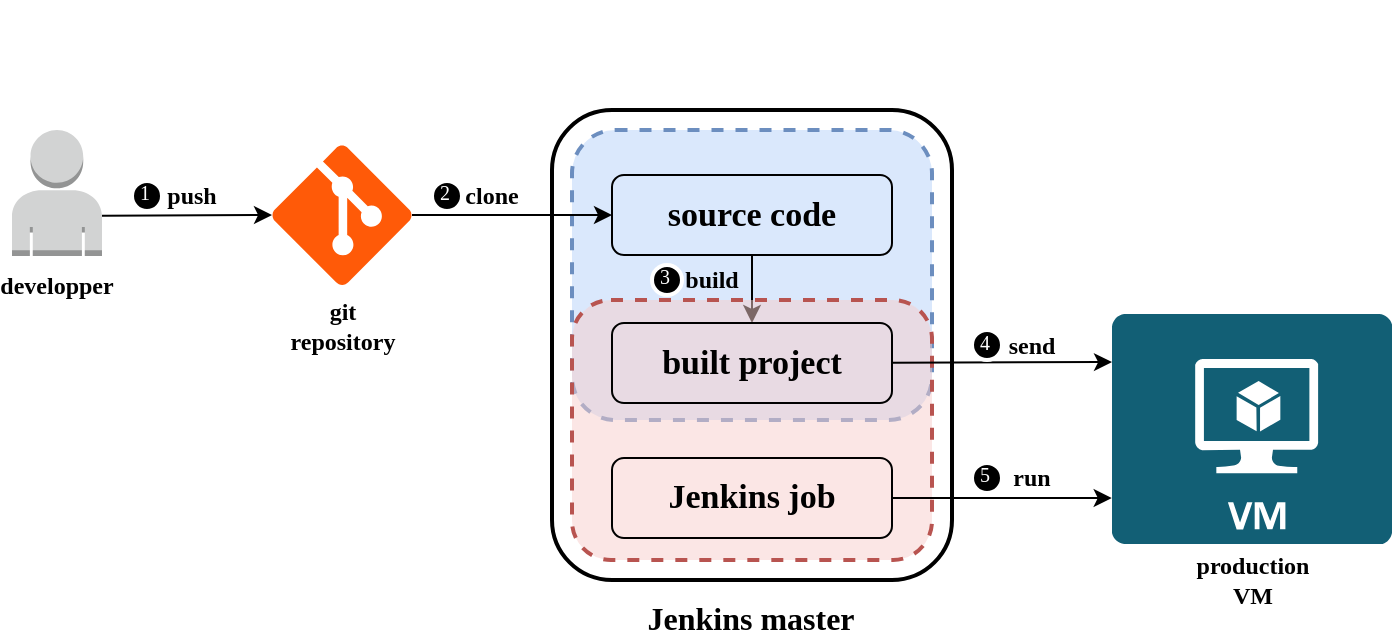 <mxfile version="13.6.5" type="github">
  <diagram id="d6mMUUTLgo8zF5sFDHfQ" name="Page-1">
    <mxGraphModel dx="716" dy="378" grid="1" gridSize="10" guides="1" tooltips="1" connect="1" arrows="1" fold="1" page="1" pageScale="1" pageWidth="1100" pageHeight="850" math="0" shadow="0" extFonts="Old Standard TT^https://fonts.googleapis.com/css?family=Old+Standard+TT">
      <root>
        <mxCell id="0" />
        <mxCell id="1" parent="0" />
        <mxCell id="qdngjhdqyZibX6NcExob-2" value="" style="outlineConnect=0;dashed=0;verticalLabelPosition=bottom;verticalAlign=top;align=center;html=1;shape=mxgraph.aws3.user;fillColor=#D2D3D3;gradientColor=none;shadow=0;" vertex="1" parent="1">
          <mxGeometry x="320" y="175" width="45" height="63" as="geometry" />
        </mxCell>
        <mxCell id="qdngjhdqyZibX6NcExob-7" value="" style="rounded=1;whiteSpace=wrap;html=1;shadow=0;fillColor=none;strokeWidth=2;" vertex="1" parent="1">
          <mxGeometry x="590" y="165" width="200" height="235" as="geometry" />
        </mxCell>
        <mxCell id="qdngjhdqyZibX6NcExob-8" value="" style="rounded=1;whiteSpace=wrap;html=1;shadow=0;fillColor=#dae8fc;strokeWidth=2;dashed=1;strokeColor=#6c8ebf;fillOpacity=100;" vertex="1" parent="1">
          <mxGeometry x="600" y="175" width="180" height="145" as="geometry" />
        </mxCell>
        <mxCell id="qdngjhdqyZibX6NcExob-9" value="" style="rounded=1;whiteSpace=wrap;html=1;shadow=0;strokeWidth=1;fillColor=none;" vertex="1" parent="1">
          <mxGeometry x="620" y="197.5" width="140" height="40" as="geometry" />
        </mxCell>
        <mxCell id="qdngjhdqyZibX6NcExob-11" value="" style="endArrow=classic;html=1;exitX=0.5;exitY=1;exitDx=0;exitDy=0;" edge="1" parent="1" source="qdngjhdqyZibX6NcExob-9" target="qdngjhdqyZibX6NcExob-17">
          <mxGeometry width="50" height="50" relative="1" as="geometry">
            <mxPoint x="420" y="430" as="sourcePoint" />
            <mxPoint x="690" y="280" as="targetPoint" />
          </mxGeometry>
        </mxCell>
        <mxCell id="qdngjhdqyZibX6NcExob-13" value="" style="verticalLabelPosition=bottom;html=1;verticalAlign=top;align=center;strokeColor=none;shape=mxgraph.azure.virtual_machine;rounded=1;shadow=0;fillColor=#125F75;" vertex="1" parent="1">
          <mxGeometry x="870" y="267" width="140" height="115" as="geometry" />
        </mxCell>
        <mxCell id="qdngjhdqyZibX6NcExob-16" value="" style="rounded=1;whiteSpace=wrap;html=1;shadow=0;fillColor=#f8cecc;strokeWidth=2;dashed=1;strokeColor=#b85450;fillOpacity=50;" vertex="1" parent="1">
          <mxGeometry x="600" y="260" width="180" height="130" as="geometry" />
        </mxCell>
        <mxCell id="qdngjhdqyZibX6NcExob-17" value="" style="rounded=1;whiteSpace=wrap;html=1;shadow=0;strokeWidth=1;fillColor=none;" vertex="1" parent="1">
          <mxGeometry x="620" y="271.5" width="140" height="40" as="geometry" />
        </mxCell>
        <mxCell id="qdngjhdqyZibX6NcExob-18" value="" style="rounded=1;whiteSpace=wrap;html=1;shadow=0;strokeWidth=1;fillColor=none;" vertex="1" parent="1">
          <mxGeometry x="620" y="339" width="140" height="40" as="geometry" />
        </mxCell>
        <mxCell id="qdngjhdqyZibX6NcExob-20" value="" style="endArrow=classic;html=1;entryX=0;entryY=0.209;entryDx=0;entryDy=0;entryPerimeter=0;" edge="1" parent="1" source="qdngjhdqyZibX6NcExob-17">
          <mxGeometry width="50" height="50" relative="1" as="geometry">
            <mxPoint x="430" y="409" as="sourcePoint" />
            <mxPoint x="870" y="291.035" as="targetPoint" />
          </mxGeometry>
        </mxCell>
        <mxCell id="qdngjhdqyZibX6NcExob-21" value="" style="endArrow=classic;html=1;exitX=1;exitY=0.5;exitDx=0;exitDy=0;entryX=-0.001;entryY=0.713;entryDx=0;entryDy=0;entryPerimeter=0;" edge="1" parent="1" source="qdngjhdqyZibX6NcExob-18">
          <mxGeometry width="50" height="50" relative="1" as="geometry">
            <mxPoint x="770.0" y="311.5" as="sourcePoint" />
            <mxPoint x="869.86" y="358.995" as="targetPoint" />
          </mxGeometry>
        </mxCell>
        <mxCell id="qdngjhdqyZibX6NcExob-22" value="" style="endArrow=classic;html=1;entryX=0;entryY=0.5;entryDx=0;entryDy=0;exitX=1;exitY=0.5;exitDx=0;exitDy=0;exitPerimeter=0;" edge="1" parent="1" source="qdngjhdqyZibX6NcExob-36" target="qdngjhdqyZibX6NcExob-9">
          <mxGeometry width="50" height="50" relative="1" as="geometry">
            <mxPoint x="518" y="217.5" as="sourcePoint" />
            <mxPoint x="550" y="270" as="targetPoint" />
          </mxGeometry>
        </mxCell>
        <mxCell id="qdngjhdqyZibX6NcExob-23" value="" style="endArrow=classic;html=1;entryX=0;entryY=0.5;entryDx=0;entryDy=0;exitX=1;exitY=0.68;exitDx=0;exitDy=0;exitPerimeter=0;metaEdit=0;sketch=0;shadow=0;labelBorderColor=none;entryPerimeter=0;" edge="1" parent="1" source="qdngjhdqyZibX6NcExob-2" target="qdngjhdqyZibX6NcExob-36">
          <mxGeometry width="50" height="50" relative="1" as="geometry">
            <mxPoint x="370" y="218" as="sourcePoint" />
            <mxPoint x="450" y="217.5" as="targetPoint" />
          </mxGeometry>
        </mxCell>
        <mxCell id="qdngjhdqyZibX6NcExob-24" value="&lt;font face=&quot;Old Standard TT&quot;&gt;push&lt;/font&gt;" style="text;html=1;strokeColor=none;fillColor=none;align=center;verticalAlign=middle;whiteSpace=wrap;rounded=0;shadow=0;fontStyle=1" vertex="1" parent="1">
          <mxGeometry x="390" y="198" width="40" height="20" as="geometry" />
        </mxCell>
        <mxCell id="qdngjhdqyZibX6NcExob-25" value="&lt;div style=&quot;text-align: justify&quot;&gt;&lt;span style=&quot;font-family: &amp;quot;old standard tt&amp;quot;&quot;&gt;&lt;font style=&quot;font-size: 10px&quot;&gt;1&lt;/font&gt;&lt;/span&gt;&lt;/div&gt;" style="ellipse;whiteSpace=wrap;html=1;aspect=fixed;strokeWidth=2;fontFamily=Tahoma;spacingBottom=4;spacingRight=2;rounded=1;shadow=0;align=center;strokeColor=#FFFFFF;fillColor=#000000;fontColor=#FFFFFF;" vertex="1" parent="1">
          <mxGeometry x="380" y="200.5" width="15" height="15" as="geometry" />
        </mxCell>
        <mxCell id="qdngjhdqyZibX6NcExob-27" value="&lt;font face=&quot;Old Standard TT&quot;&gt;clone&lt;/font&gt;" style="text;html=1;strokeColor=none;fillColor=none;align=center;verticalAlign=middle;whiteSpace=wrap;rounded=0;shadow=0;fontStyle=1" vertex="1" parent="1">
          <mxGeometry x="540" y="198" width="40" height="20" as="geometry" />
        </mxCell>
        <mxCell id="qdngjhdqyZibX6NcExob-28" value="&lt;div style=&quot;text-align: justify&quot;&gt;&lt;span style=&quot;font-family: &amp;#34;old standard tt&amp;#34;&quot;&gt;&lt;font style=&quot;font-size: 10px&quot;&gt;2&lt;/font&gt;&lt;/span&gt;&lt;/div&gt;" style="ellipse;whiteSpace=wrap;html=1;aspect=fixed;strokeWidth=2;fontFamily=Tahoma;spacingBottom=4;spacingRight=2;rounded=1;shadow=0;align=center;strokeColor=#FFFFFF;fillColor=#000000;fontColor=#FFFFFF;" vertex="1" parent="1">
          <mxGeometry x="530" y="200.5" width="15" height="15" as="geometry" />
        </mxCell>
        <mxCell id="qdngjhdqyZibX6NcExob-29" value="&lt;font face=&quot;Old Standard TT&quot;&gt;build&lt;/font&gt;" style="text;html=1;strokeColor=none;fillColor=none;align=center;verticalAlign=middle;whiteSpace=wrap;rounded=0;shadow=0;fontStyle=1" vertex="1" parent="1">
          <mxGeometry x="650" y="240" width="40" height="20" as="geometry" />
        </mxCell>
        <mxCell id="qdngjhdqyZibX6NcExob-30" value="&lt;div style=&quot;text-align: justify&quot;&gt;&lt;span style=&quot;font-family: &amp;#34;old standard tt&amp;#34;&quot;&gt;&lt;font style=&quot;font-size: 10px&quot;&gt;3&lt;/font&gt;&lt;/span&gt;&lt;/div&gt;" style="ellipse;whiteSpace=wrap;html=1;aspect=fixed;strokeWidth=2;fontFamily=Tahoma;spacingBottom=4;spacingRight=2;rounded=1;shadow=0;align=center;strokeColor=#FFFFFF;fillColor=#000000;fontColor=#FFFFFF;" vertex="1" parent="1">
          <mxGeometry x="640" y="242.5" width="15" height="15" as="geometry" />
        </mxCell>
        <mxCell id="qdngjhdqyZibX6NcExob-31" value="&lt;font face=&quot;Old Standard TT&quot;&gt;send&lt;/font&gt;" style="text;html=1;strokeColor=none;fillColor=none;align=center;verticalAlign=middle;whiteSpace=wrap;rounded=0;shadow=0;fontStyle=1" vertex="1" parent="1">
          <mxGeometry x="810" y="272.5" width="40" height="20" as="geometry" />
        </mxCell>
        <mxCell id="qdngjhdqyZibX6NcExob-32" value="&lt;div style=&quot;text-align: justify&quot;&gt;&lt;span style=&quot;font-family: &amp;#34;old standard tt&amp;#34;&quot;&gt;&lt;font style=&quot;font-size: 10px&quot;&gt;4&lt;/font&gt;&lt;/span&gt;&lt;/div&gt;" style="ellipse;whiteSpace=wrap;html=1;aspect=fixed;strokeWidth=2;fontFamily=Tahoma;spacingBottom=4;spacingRight=2;rounded=1;shadow=0;align=center;strokeColor=#FFFFFF;fillColor=#000000;fontColor=#FFFFFF;" vertex="1" parent="1">
          <mxGeometry x="800" y="275" width="15" height="15" as="geometry" />
        </mxCell>
        <mxCell id="qdngjhdqyZibX6NcExob-33" value="&lt;font face=&quot;Old Standard TT&quot;&gt;run&lt;/font&gt;" style="text;html=1;strokeColor=none;fillColor=none;align=center;verticalAlign=middle;whiteSpace=wrap;rounded=0;shadow=0;fontStyle=1" vertex="1" parent="1">
          <mxGeometry x="810" y="339" width="40" height="20" as="geometry" />
        </mxCell>
        <mxCell id="qdngjhdqyZibX6NcExob-34" value="&lt;div style=&quot;text-align: justify&quot;&gt;&lt;span style=&quot;font-family: &amp;#34;old standard tt&amp;#34;&quot;&gt;&lt;font style=&quot;font-size: 10px&quot;&gt;5&lt;/font&gt;&lt;/span&gt;&lt;/div&gt;" style="ellipse;whiteSpace=wrap;html=1;aspect=fixed;strokeWidth=2;fontFamily=Tahoma;spacingBottom=4;spacingRight=2;rounded=1;shadow=0;align=center;strokeColor=#FFFFFF;fillColor=#000000;fontColor=#FFFFFF;" vertex="1" parent="1">
          <mxGeometry x="800" y="341.5" width="15" height="15" as="geometry" />
        </mxCell>
        <mxCell id="qdngjhdqyZibX6NcExob-36" value="" style="verticalLabelPosition=bottom;html=1;verticalAlign=top;align=center;strokeColor=none;shape=mxgraph.azure.git_repository;rounded=1;shadow=0;fontColor=#FFFFFF;fillColor=#FF5A08;" vertex="1" parent="1">
          <mxGeometry x="450" y="182.5" width="70" height="70" as="geometry" />
        </mxCell>
        <mxCell id="qdngjhdqyZibX6NcExob-38" value="&lt;font face=&quot;Old Standard TT&quot; style=&quot;font-size: 17px&quot;&gt;source code&lt;/font&gt;" style="text;html=1;strokeColor=none;fillColor=none;align=center;verticalAlign=middle;whiteSpace=wrap;rounded=0;shadow=0;fontStyle=1" vertex="1" parent="1">
          <mxGeometry x="640" y="207.5" width="100" height="20" as="geometry" />
        </mxCell>
        <mxCell id="qdngjhdqyZibX6NcExob-39" value="&lt;font face=&quot;Old Standard TT&quot;&gt;&lt;span style=&quot;font-size: 17px&quot;&gt;built project&lt;/span&gt;&lt;/font&gt;" style="text;html=1;strokeColor=none;fillColor=none;align=center;verticalAlign=middle;whiteSpace=wrap;rounded=0;shadow=0;fontStyle=1" vertex="1" parent="1">
          <mxGeometry x="640" y="281.5" width="100" height="20" as="geometry" />
        </mxCell>
        <mxCell id="qdngjhdqyZibX6NcExob-40" value="&lt;font face=&quot;Old Standard TT&quot;&gt;&lt;span style=&quot;font-size: 17px&quot;&gt;Jenkins&amp;nbsp;job&lt;/span&gt;&lt;/font&gt;" style="text;html=1;strokeColor=none;fillColor=none;align=center;verticalAlign=middle;whiteSpace=wrap;rounded=0;shadow=0;fontStyle=1" vertex="1" parent="1">
          <mxGeometry x="640" y="349" width="100" height="20" as="geometry" />
        </mxCell>
        <mxCell id="qdngjhdqyZibX6NcExob-41" value="&lt;font face=&quot;Old Standard TT&quot;&gt;developper&lt;/font&gt;" style="text;html=1;strokeColor=none;fillColor=none;align=center;verticalAlign=middle;whiteSpace=wrap;rounded=0;shadow=0;fontStyle=1" vertex="1" parent="1">
          <mxGeometry x="316.25" y="242.5" width="52.5" height="20" as="geometry" />
        </mxCell>
        <mxCell id="qdngjhdqyZibX6NcExob-42" value="&lt;font face=&quot;Old Standard TT&quot;&gt;git repository&lt;/font&gt;" style="text;html=1;strokeColor=none;fillColor=none;align=center;verticalAlign=middle;whiteSpace=wrap;rounded=0;shadow=0;fontStyle=1" vertex="1" parent="1">
          <mxGeometry x="458.75" y="262.5" width="52.5" height="20" as="geometry" />
        </mxCell>
        <mxCell id="qdngjhdqyZibX6NcExob-43" value="&lt;font face=&quot;Old Standard TT&quot; style=&quot;font-size: 16px&quot;&gt;Jenkins master&lt;/font&gt;" style="text;html=1;strokeColor=none;fillColor=none;align=center;verticalAlign=middle;whiteSpace=wrap;rounded=0;shadow=0;fontStyle=1" vertex="1" parent="1">
          <mxGeometry x="628.44" y="409" width="123.12" height="20" as="geometry" />
        </mxCell>
        <mxCell id="qdngjhdqyZibX6NcExob-44" value="" style="shape=image;html=1;verticalAlign=top;verticalLabelPosition=bottom;labelBackgroundColor=#ffffff;imageAspect=0;aspect=fixed;image=https://cdn4.iconfinder.com/data/icons/logos-brands-5/24/jenkins-128.png;rounded=1;shadow=0;strokeColor=#FFFFFF;strokeWidth=5;fillColor=#FF66FF;fontColor=#FFFFFF;" vertex="1" parent="1">
          <mxGeometry x="667.01" y="110" width="46" height="46" as="geometry" />
        </mxCell>
        <mxCell id="qdngjhdqyZibX6NcExob-45" value="&lt;font face=&quot;Old Standard TT&quot;&gt;production VM&lt;/font&gt;" style="text;html=1;strokeColor=none;fillColor=none;align=center;verticalAlign=middle;whiteSpace=wrap;rounded=0;shadow=0;fontStyle=1" vertex="1" parent="1">
          <mxGeometry x="913.75" y="390" width="52.5" height="20" as="geometry" />
        </mxCell>
      </root>
    </mxGraphModel>
  </diagram>
</mxfile>
